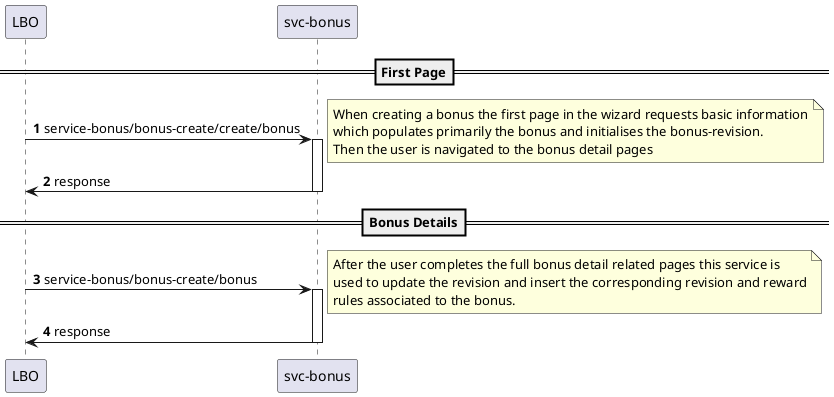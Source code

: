 .Save Bonus Flow
[plantuml]
----

@startuml

autonumber

participant "LBO" as lbo
participant "svc-bonus" as svcbonus

==First Page==
lbo -> svcbonus: service-bonus/bonus-create/create/bonus
note right
    When creating a bonus the first page in the wizard requests basic information
    which populates primarily the bonus and initialises the bonus-revision.
    Then the user is navigated to the bonus detail pages
end note
activate svcbonus
svcbonus -> lbo: response
deactivate svcbonus

==Bonus Details==
lbo -> svcbonus: service-bonus/bonus-create/bonus
note right
    After the user completes the full bonus detail related pages this service is
    used to update the revision and insert the corresponding revision and reward
    rules associated to the bonus.
end note
activate svcbonus
svcbonus -> lbo: response
deactivate svcbonus

@enduml
----